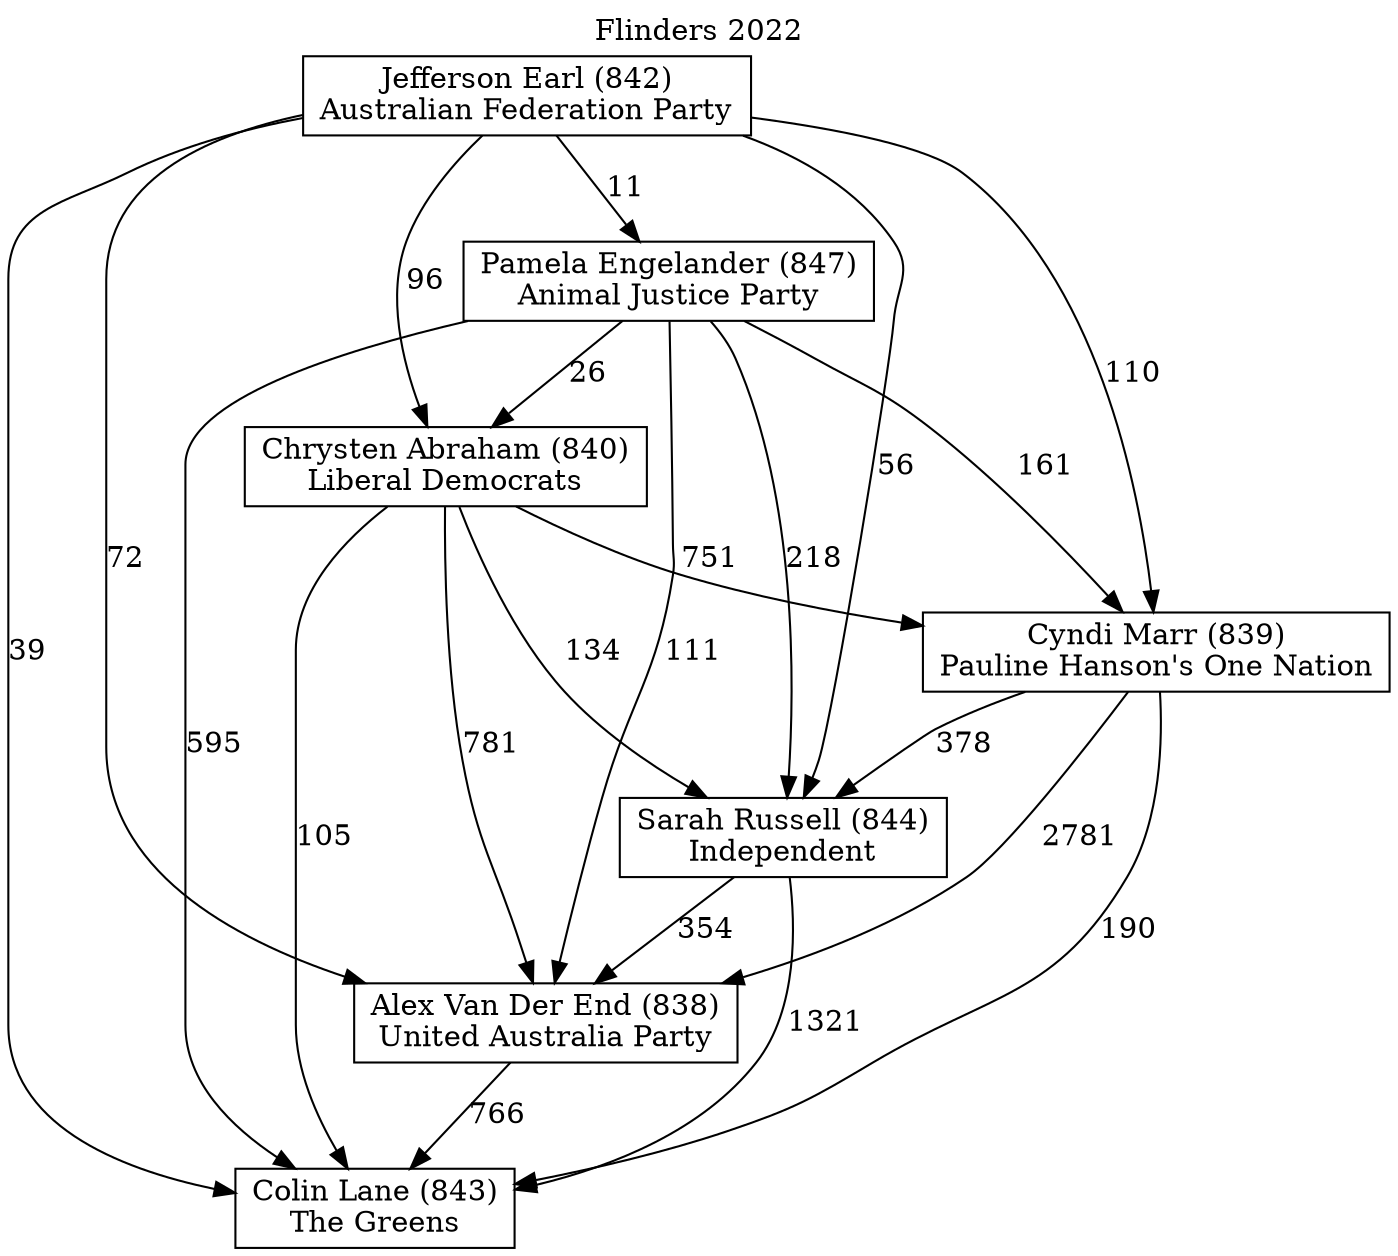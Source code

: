 // House preference flow
digraph "Colin Lane (843)_Flinders_2022" {
	graph [label="Flinders 2022" labelloc=t mclimit=10]
	node [shape=box]
	"Colin Lane (843)" [label="Colin Lane (843)
The Greens"]
	"Alex Van Der End (838)" [label="Alex Van Der End (838)
United Australia Party"]
	"Sarah Russell (844)" [label="Sarah Russell (844)
Independent"]
	"Cyndi Marr (839)" [label="Cyndi Marr (839)
Pauline Hanson's One Nation"]
	"Chrysten Abraham (840)" [label="Chrysten Abraham (840)
Liberal Democrats"]
	"Pamela Engelander (847)" [label="Pamela Engelander (847)
Animal Justice Party"]
	"Jefferson Earl (842)" [label="Jefferson Earl (842)
Australian Federation Party"]
	"Alex Van Der End (838)" -> "Colin Lane (843)" [label=766]
	"Sarah Russell (844)" -> "Alex Van Der End (838)" [label=354]
	"Cyndi Marr (839)" -> "Sarah Russell (844)" [label=378]
	"Chrysten Abraham (840)" -> "Cyndi Marr (839)" [label=751]
	"Pamela Engelander (847)" -> "Chrysten Abraham (840)" [label=26]
	"Jefferson Earl (842)" -> "Pamela Engelander (847)" [label=11]
	"Sarah Russell (844)" -> "Colin Lane (843)" [label=1321]
	"Cyndi Marr (839)" -> "Colin Lane (843)" [label=190]
	"Chrysten Abraham (840)" -> "Colin Lane (843)" [label=105]
	"Pamela Engelander (847)" -> "Colin Lane (843)" [label=595]
	"Jefferson Earl (842)" -> "Colin Lane (843)" [label=39]
	"Jefferson Earl (842)" -> "Chrysten Abraham (840)" [label=96]
	"Pamela Engelander (847)" -> "Cyndi Marr (839)" [label=161]
	"Jefferson Earl (842)" -> "Cyndi Marr (839)" [label=110]
	"Chrysten Abraham (840)" -> "Sarah Russell (844)" [label=134]
	"Pamela Engelander (847)" -> "Sarah Russell (844)" [label=218]
	"Jefferson Earl (842)" -> "Sarah Russell (844)" [label=56]
	"Cyndi Marr (839)" -> "Alex Van Der End (838)" [label=2781]
	"Chrysten Abraham (840)" -> "Alex Van Der End (838)" [label=781]
	"Pamela Engelander (847)" -> "Alex Van Der End (838)" [label=111]
	"Jefferson Earl (842)" -> "Alex Van Der End (838)" [label=72]
}

